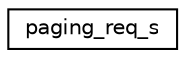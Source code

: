 digraph "Graphical Class Hierarchy"
{
 // LATEX_PDF_SIZE
  edge [fontname="Helvetica",fontsize="10",labelfontname="Helvetica",labelfontsize="10"];
  node [fontname="Helvetica",fontsize="10",shape=record];
  rankdir="LR";
  Node0 [label="paging_req_s",height=0.2,width=0.4,color="black", fillcolor="white", style="filled",URL="$structpaging__req__s.html",tooltip=" "];
}
